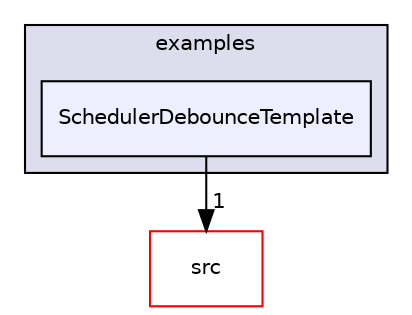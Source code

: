 digraph "examples/SchedulerDebounceTemplate" {
  compound=true
  node [ fontsize="10", fontname="Helvetica"];
  edge [ labelfontsize="10", labelfontname="Helvetica"];
  subgraph clusterdir_d28a4824dc47e487b107a5db32ef43c4 {
    graph [ bgcolor="#ddddee", pencolor="black", label="examples" fontname="Helvetica", fontsize="10", URL="dir_d28a4824dc47e487b107a5db32ef43c4.html"]
  dir_c9def26dfa6ec62d429106ec24aaf0e4 [shape=box, label="SchedulerDebounceTemplate", style="filled", fillcolor="#eeeeff", pencolor="black", URL="dir_c9def26dfa6ec62d429106ec24aaf0e4.html"];
  }
  dir_68267d1309a1af8e8297ef4c3efbcdba [shape=box label="src" fillcolor="white" style="filled" color="red" URL="dir_68267d1309a1af8e8297ef4c3efbcdba.html"];
  dir_c9def26dfa6ec62d429106ec24aaf0e4->dir_68267d1309a1af8e8297ef4c3efbcdba [headlabel="1", labeldistance=1.5 headhref="dir_000014_000023.html"];
}
